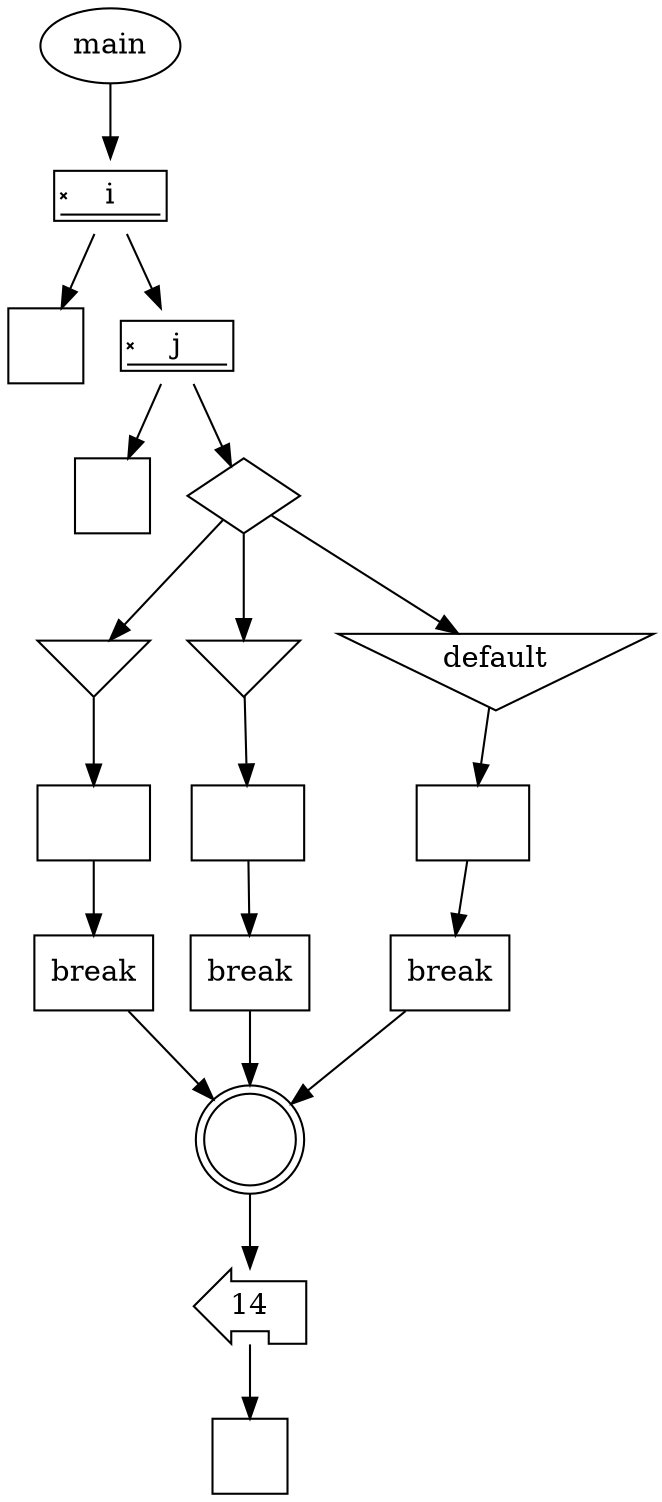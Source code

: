 digraph {
	graph [bb="0,0,303.02,705"];
	node [label="\N"];
	"f1cccf12-1b27-4487-a6f0-4d72ace3002c"	[height=0.5,
		label=main,
		pos="49,687",
		shape=ellipse,
		width=0.82932];
	"3124a420-0db2-454c-b2b2-5447f7c1943c"	[height=0.5,
		label=i,
		pos="49,615",
		shape=signature,
		width=0.75];
	"f1cccf12-1b27-4487-a6f0-4d72ace3002c" -> "3124a420-0db2-454c-b2b2-5447f7c1943c"	[pos="e,49,633.1 49,668.7 49,661.41 49,652.73 49,644.54"];
	"3f6076a3-4d58-4e9e-ae93-e062c5189517"	[height=0.5,
		label="",
		pos="18,543",
		shape=square,
		width=0.5];
	"3124a420-0db2-454c-b2b2-5447f7c1943c" -> "3f6076a3-4d58-4e9e-ae93-e062c5189517"	[pos="e,25.575,561.1 41.337,596.7 37.958,589.07 33.906,579.92 30.133,571.4"];
	"3a101dd1-f19a-4217-9c94-2765c305536f"	[height=0.5,
		label=j,
		pos="81,543",
		shape=signature,
		width=0.75];
	"3124a420-0db2-454c-b2b2-5447f7c1943c" -> "3a101dd1-f19a-4217-9c94-2765c305536f"	[pos="e,73.181,561.1 56.91,596.7 60.398,589.07 64.581,579.92 68.476,571.4"];
	"0f1deb28-c483-4eb3-b5d4-3b92a7456ebb"	[height=0.5,
		label="",
		pos="49,471",
		shape=square,
		width=0.5];
	"3a101dd1-f19a-4217-9c94-2765c305536f" -> "0f1deb28-c483-4eb3-b5d4-3b92a7456ebb"	[pos="e,56.819,489.1 73.09,524.7 69.602,517.07 65.419,507.92 61.524,499.4"];
	"c06afd6b-f428-42bb-a10a-b74b67ed54fe"	[height=0.5,
		label="",
		pos="112,471",
		shape=diamond,
		width=0.75];
	"3a101dd1-f19a-4217-9c94-2765c305536f" -> "c06afd6b-f428-42bb-a10a-b74b67ed54fe"	[pos="e,106.08,485.38 88.663,524.7 92.529,515.97 97.278,505.24 101.48,495.75"];
	"56fa0187-ba4e-43e4-b97b-d4d8438e6e1b"	[height=0.5,
		label="",
		pos="40,392.5",
		shape=invtriangle,
		width=0.75];
	"c06afd6b-f428-42bb-a10a-b74b67ed54fe" -> "56fa0187-ba4e-43e4-b97b-d4d8438e6e1b"	[pos="e,47.722,401.7 101.99,459.36 89.957,446.58 69.633,424.99 55.553,410.02"];
	"71002bb1-a8bb-49df-8e2f-296988a26805"	[height=0.5,
		label="",
		pos="112,392.5",
		shape=invtriangle,
		width=0.75];
	"c06afd6b-f428-42bb-a10a-b74b67ed54fe" -> "71002bb1-a8bb-49df-8e2f-296988a26805"	[pos="e,112,401.85 112,452.64 112,440.86 112,425.27 112,413.05"];
	"fa22e8a3-441e-4ae1-bf58-9289ee4c2df2"	[height=0.68056,
		label=default,
		pos="230,392.5",
		shape=invtriangle,
		width=2.0283];
	"c06afd6b-f428-42bb-a10a-b74b67ed54fe" -> "fa22e8a3-441e-4ae1-bf58-9289ee4c2df2"	[pos="e,212.26,405 125.08,461.52 143.75,449.42 178.47,426.91 202.85,411.1"];
	"9b76ca98-29eb-47e1-88ea-8596fc990d0c"	[height=0.61111,
		label="",
		pos="112,166",
		shape=doublecircle,
		width=0.61111];
	"540e5215-b93e-41ba-b2fe-aae77fa4f5d8"	[height=0.5,
		label=14,
		pos="112,90",
		shape=lpromoter,
		width=0.75];
	"9b76ca98-29eb-47e1-88ea-8596fc990d0c" -> "540e5215-b93e-41ba-b2fe-aae77fa4f5d8"	[pos="e,112,108.13 112,143.6 112,136.11 112,127.59 112,119.61"];
	"89d16e75-cc89-4460-9239-5342587f5a9d"	[height=0.5,
		label="",
		pos="40,314",
		shape=rect,
		width=0.75];
	"56fa0187-ba4e-43e4-b97b-d4d8438e6e1b" -> "89d16e75-cc89-4460-9239-5342587f5a9d"	[pos="e,40,332.29 40,374.14 40,365.14 40,353.92 40,343.67"];
	"6caabe91-1c88-475b-a299-cfef0a6d83d3"	[height=0.5,
		label=break,
		pos="40,242",
		shape=rect,
		width=0.75];
	"89d16e75-cc89-4460-9239-5342587f5a9d" -> "6caabe91-1c88-475b-a299-cfef0a6d83d3"	[pos="e,40,260.1 40,295.7 40,288.41 40,279.73 40,271.54"];
	"6caabe91-1c88-475b-a299-cfef0a6d83d3" -> "9b76ca98-29eb-47e1-88ea-8596fc990d0c"	[pos="e,96.863,182.56 56.699,223.84 66.271,214 78.427,201.51 88.903,190.74"];
	"2931373d-6367-41a8-bcdd-3d6043cb56e1"	[height=0.5,
		label="",
		pos="112,314",
		shape=rect,
		width=0.75];
	"71002bb1-a8bb-49df-8e2f-296988a26805" -> "2931373d-6367-41a8-bcdd-3d6043cb56e1"	[pos="e,112,332.29 112,374.14 112,365.14 112,353.92 112,343.67"];
	"57ba76a4-fd51-4fa8-a471-f04440b63f4c"	[height=0.5,
		label=break,
		pos="112,242",
		shape=rect,
		width=0.75];
	"2931373d-6367-41a8-bcdd-3d6043cb56e1" -> "57ba76a4-fd51-4fa8-a471-f04440b63f4c"	[pos="e,112,260.1 112,295.7 112,288.41 112,279.73 112,271.54"];
	"57ba76a4-fd51-4fa8-a471-f04440b63f4c" -> "9b76ca98-29eb-47e1-88ea-8596fc990d0c"	[pos="e,112,188.3 112,223.84 112,216.64 112,208.02 112,199.7"];
	"ea562a9b-44e8-4d28-8c2d-4e18cb51e320"	[height=0.5,
		label="",
		pos="218,314",
		shape=rect,
		width=0.75];
	"fa22e8a3-441e-4ae1-bf58-9289ee4c2df2" -> "ea562a9b-44e8-4d28-8c2d-4e18cb51e320"	[pos="e,220.7,332.22 226.53,369.37 225.25,361.24 223.79,351.92 222.44,343.32"];
	"d5f6c40d-dccf-46c5-b75d-e3319b5eaa1a"	[height=0.5,
		label=break,
		pos="195,242",
		shape=rect,
		width=0.75];
	"ea562a9b-44e8-4d28-8c2d-4e18cb51e320" -> "d5f6c40d-dccf-46c5-b75d-e3319b5eaa1a"	[pos="e,200.62,260.1 212.31,295.7 209.86,288.24 206.93,279.32 204.19,270.97"];
	"d5f6c40d-dccf-46c5-b75d-e3319b5eaa1a" -> "9b76ca98-29eb-47e1-88ea-8596fc990d0c"	[pos="e,128.08,181.33 175.75,223.84 164.11,213.46 149.16,200.13 136.66,188.99"];
	"2ab257f2-5beb-4e96-a7b1-d0d342848956"	[height=0.5,
		label="",
		pos="112,18",
		shape=square,
		width=0.5];
	"540e5215-b93e-41ba-b2fe-aae77fa4f5d8" -> "2ab257f2-5beb-4e96-a7b1-d0d342848956"	[pos="e,112,36.104 112,71.697 112,64.407 112,55.726 112,47.536"];
}
